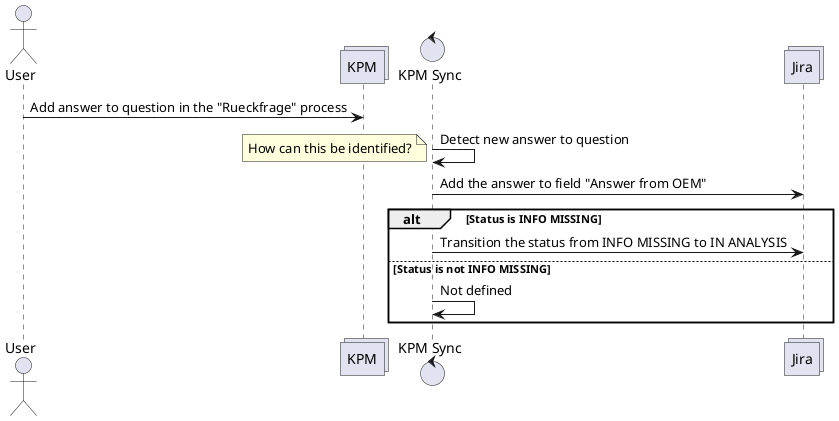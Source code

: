@startuml
actor User
collections KPM
control "KPM Sync" as App
collections Jira
User -> KPM: Add answer to question in the "Rueckfrage" process
App -> App: Detect new answer to question
note left
How can this be identified?
end note
App -> Jira: Add the answer to field "Answer from OEM"
alt Status is INFO MISSING
App -> Jira: Transition the status from INFO MISSING to IN ANALYSIS
else Status is not INFO MISSING
App -> App: Not defined
end case
@enduml